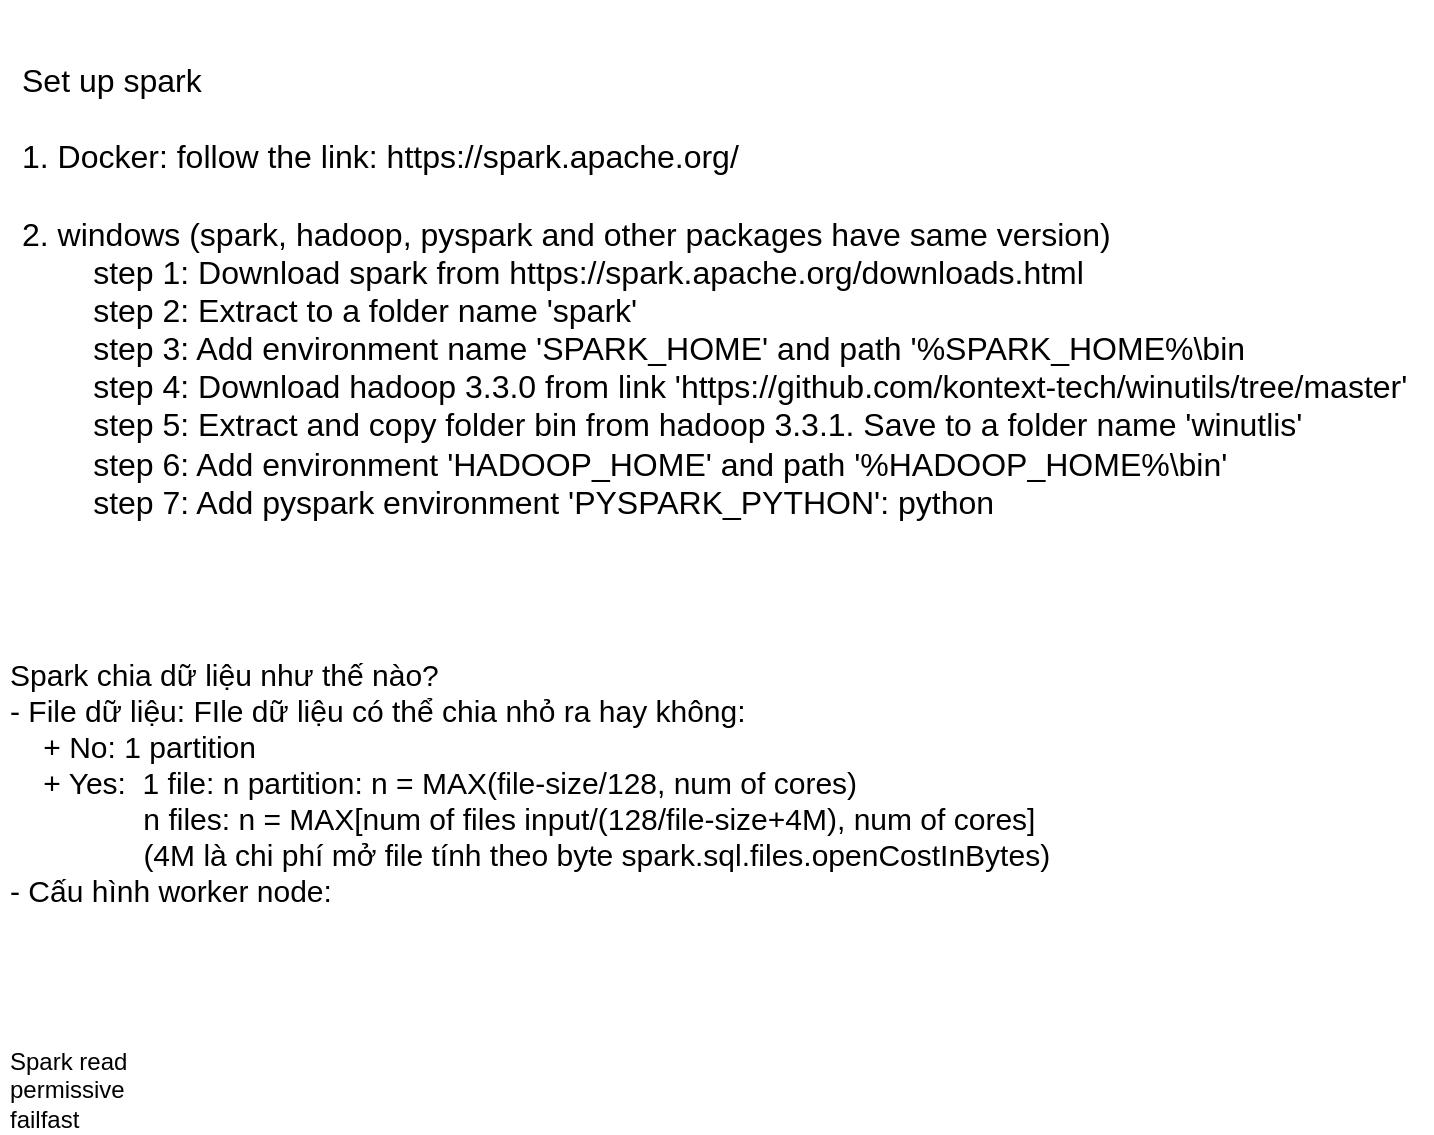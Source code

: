 <mxfile version="24.7.17">
  <diagram name="Page-1" id="QxGQDab-3IP6S6Nk2ZQG">
    <mxGraphModel dx="1000" dy="530" grid="0" gridSize="10" guides="1" tooltips="1" connect="1" arrows="1" fold="1" page="1" pageScale="1" pageWidth="3300" pageHeight="4681" math="0" shadow="0">
      <root>
        <mxCell id="0" />
        <mxCell id="1" parent="0" />
        <mxCell id="e4KKcf-cGvebuYbtwIIO-2" value="Set up spark&lt;div style=&quot;font-size: 16px;&quot;&gt;&lt;br style=&quot;font-size: 16px;&quot;&gt;&lt;/div&gt;&lt;div style=&quot;font-size: 16px;&quot;&gt;1. Docker: follow the link: https://spark.apache.org/&lt;br style=&quot;font-size: 16px;&quot;&gt;&lt;/div&gt;&lt;div style=&quot;font-size: 16px;&quot;&gt;&lt;br style=&quot;font-size: 16px;&quot;&gt;&lt;/div&gt;&lt;div style=&quot;font-size: 16px;&quot;&gt;2. windows (spark, hadoop, pyspark and other packages have same version)&lt;/div&gt;&lt;div style=&quot;font-size: 16px;&quot;&gt;&amp;nbsp;&lt;span style=&quot;white-space: pre; font-size: 16px;&quot;&gt;&#x9;&lt;/span&gt;step 1: Download spark from https://spark.apache.org/downloads.html&lt;/div&gt;&lt;div style=&quot;font-size: 16px;&quot;&gt;&lt;span style=&quot;white-space: pre; font-size: 16px;&quot;&gt;&#x9;&lt;/span&gt;step 2: Extract to a folder name &#39;spark&#39;&lt;br style=&quot;font-size: 16px;&quot;&gt;&lt;/div&gt;&lt;div style=&quot;font-size: 16px;&quot;&gt;&lt;span style=&quot;white-space: pre; font-size: 16px;&quot;&gt;&#x9;&lt;/span&gt;step 3: Add environment name &#39;SPARK_HOME&#39; and path &#39;%SPARK_HOME%\bin&amp;nbsp;&lt;br style=&quot;font-size: 16px;&quot;&gt;&lt;/div&gt;&lt;div style=&quot;font-size: 16px;&quot;&gt;&lt;span style=&quot;white-space: pre; font-size: 16px;&quot;&gt;&#x9;&lt;/span&gt;step 4: Download hadoop 3.3.0 from link &#39;https://github.com/kontext-tech/winutils/tree/master&#39;&lt;br style=&quot;font-size: 16px;&quot;&gt;&lt;/div&gt;&lt;div style=&quot;font-size: 16px;&quot;&gt;&lt;span style=&quot;white-space: pre; font-size: 16px;&quot;&gt;&#x9;&lt;/span&gt;step 5: Extract and copy folder bin from hadoop 3.3.1. Save to a folder name &#39;winutlis&#39;&lt;br style=&quot;font-size: 16px;&quot;&gt;&lt;/div&gt;&lt;div style=&quot;font-size: 16px;&quot;&gt;&lt;span style=&quot;white-space: pre; font-size: 16px;&quot;&gt;&#x9;&lt;/span&gt;step 6: Add environment &#39;HADOOP_HOME&#39; and path &#39;%HADOOP_HOME%\bin&#39;&lt;br style=&quot;font-size: 16px;&quot;&gt;&lt;/div&gt;&lt;div style=&quot;font-size: 16px;&quot;&gt;&lt;span style=&quot;white-space: pre; font-size: 16px;&quot;&gt;&#x9;&lt;/span&gt;step 7: Add pyspark environment &#39;PYSPARK_PYTHON&#39;: python&lt;/div&gt;&lt;div style=&quot;font-size: 16px;&quot;&gt;&lt;br style=&quot;font-size: 16px;&quot;&gt;&lt;/div&gt;" style="text;html=1;align=left;verticalAlign=middle;whiteSpace=wrap;rounded=0;fontSize=16;spacing=11;spacingTop=0;textShadow=0;labelBorderColor=none;labelBackgroundColor=none;spacingLeft=0;" parent="1" vertex="1">
          <mxGeometry x="31" y="22" width="714" height="310" as="geometry" />
        </mxCell>
        <mxCell id="XzYTENeTjECc_HRz9cSZ-1" value="&lt;font style=&quot;font-size: 15px;&quot;&gt;Spark chia dữ liệu như thế nào?&lt;/font&gt;&lt;div style=&quot;font-size: 15px;&quot;&gt;&lt;font style=&quot;font-size: 15px;&quot;&gt;- File dữ liệu: FIle dữ liệu có thể chia nhỏ ra hay không:&lt;/font&gt;&lt;/div&gt;&lt;div style=&quot;font-size: 15px;&quot;&gt;&lt;font style=&quot;font-size: 15px;&quot;&gt;&amp;nbsp; &amp;nbsp; + No: 1 partition&lt;/font&gt;&lt;/div&gt;&lt;div style=&quot;font-size: 15px;&quot;&gt;&lt;font style=&quot;font-size: 15px;&quot;&gt;&amp;nbsp; &amp;nbsp; + Yes:&amp;nbsp; 1 file: n partition: n = MAX(file-size/128, num of cores)&lt;/font&gt;&lt;/div&gt;&lt;div style=&quot;font-size: 15px;&quot;&gt;&lt;font style=&quot;font-size: 15px;&quot;&gt;&amp;nbsp; &amp;nbsp; &amp;nbsp; &amp;nbsp; &amp;nbsp; &amp;nbsp; &amp;nbsp; &amp;nbsp; n files: n = MAX[num of files input/(128/file-size+4M), num of cores]&lt;/font&gt;&lt;/div&gt;&lt;div style=&quot;font-size: 15px;&quot;&gt;&lt;font style=&quot;font-size: 15px;&quot;&gt;&lt;span style=&quot;white-space: pre;&quot;&gt;&#x9;&lt;/span&gt;&lt;span style=&quot;white-space: pre;&quot;&gt;&#x9;&lt;/span&gt;(4M là chi phí mở file tính theo byte spark.sql.files.openCostInBytes)&lt;br&gt;&lt;/font&gt;&lt;/div&gt;&lt;div style=&quot;font-size: 15px;&quot;&gt;&lt;font style=&quot;font-size: 15px;&quot;&gt;- Cấu hình worker node:&amp;nbsp;&lt;/font&gt;&lt;/div&gt;" style="text;html=1;align=left;verticalAlign=middle;whiteSpace=wrap;rounded=0;" parent="1" vertex="1">
          <mxGeometry x="34" y="315" width="713" height="196" as="geometry" />
        </mxCell>
        <mxCell id="jc0ewD2t6MejfZoEfdAX-1" value="Spark read&lt;div&gt;permissive&lt;/div&gt;&lt;div&gt;failfast&lt;/div&gt;" style="text;html=1;align=left;verticalAlign=middle;whiteSpace=wrap;rounded=0;" parent="1" vertex="1">
          <mxGeometry x="34" y="552" width="704" height="30" as="geometry" />
        </mxCell>
      </root>
    </mxGraphModel>
  </diagram>
</mxfile>
